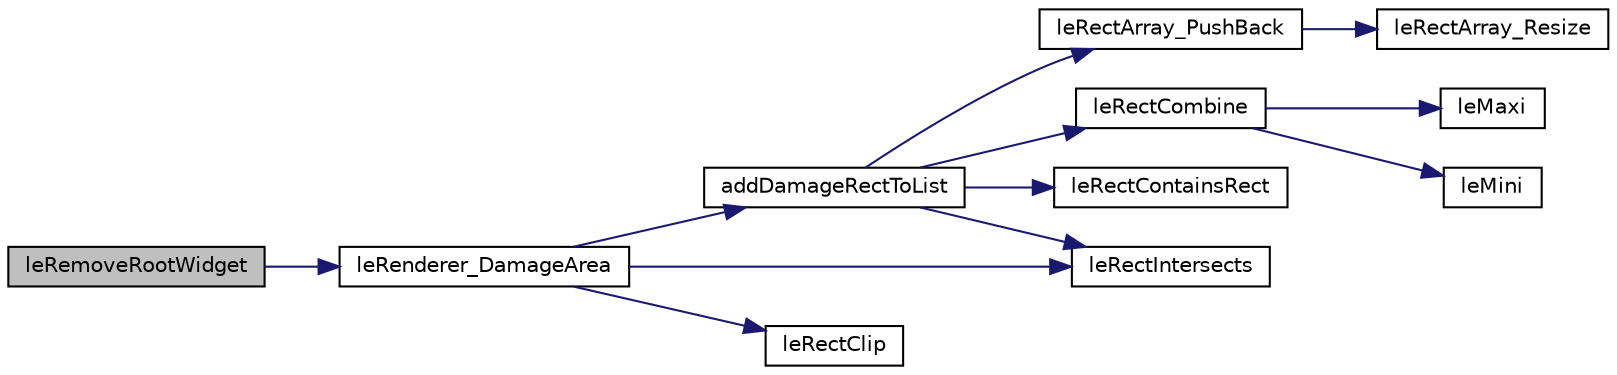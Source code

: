 digraph "leRemoveRootWidget"
{
 // LATEX_PDF_SIZE
  edge [fontname="Helvetica",fontsize="10",labelfontname="Helvetica",labelfontsize="10"];
  node [fontname="Helvetica",fontsize="10",shape=record];
  rankdir="LR";
  Node1 [label="leRemoveRootWidget",height=0.2,width=0.4,color="black", fillcolor="grey75", style="filled", fontcolor="black",tooltip=" "];
  Node1 -> Node2 [color="midnightblue",fontsize="10",style="solid",fontname="Helvetica"];
  Node2 [label="leRenderer_DamageArea",height=0.2,width=0.4,color="black", fillcolor="white", style="filled",URL="$legato__renderer_8c.html#a770f9b81872402ad606748cc26c5647b",tooltip=" "];
  Node2 -> Node3 [color="midnightblue",fontsize="10",style="solid",fontname="Helvetica"];
  Node3 [label="addDamageRectToList",height=0.2,width=0.4,color="black", fillcolor="white", style="filled",URL="$legato__renderer_8c.html#aacff61f67b6e642ceef1a959905b90f9",tooltip=" "];
  Node3 -> Node4 [color="midnightblue",fontsize="10",style="solid",fontname="Helvetica"];
  Node4 [label="leRectArray_PushBack",height=0.2,width=0.4,color="black", fillcolor="white", style="filled",URL="$legato__rectarray_8c.html#a1924fab32033596292d6a683ef16b118",tooltip=" "];
  Node4 -> Node5 [color="midnightblue",fontsize="10",style="solid",fontname="Helvetica"];
  Node5 [label="leRectArray_Resize",height=0.2,width=0.4,color="black", fillcolor="white", style="filled",URL="$legato__rectarray_8c.html#a6123326d02489c988cf6eabc17c04d71",tooltip=" "];
  Node3 -> Node6 [color="midnightblue",fontsize="10",style="solid",fontname="Helvetica"];
  Node6 [label="leRectCombine",height=0.2,width=0.4,color="black", fillcolor="white", style="filled",URL="$legato__rect_8c.html#a534b1791548521c3b921bde50afcc147",tooltip=" "];
  Node6 -> Node7 [color="midnightblue",fontsize="10",style="solid",fontname="Helvetica"];
  Node7 [label="leMaxi",height=0.2,width=0.4,color="black", fillcolor="white", style="filled",URL="$legato__math_8c.html#ad18906fa6b720a0b645b678857ceff36",tooltip=" "];
  Node6 -> Node8 [color="midnightblue",fontsize="10",style="solid",fontname="Helvetica"];
  Node8 [label="leMini",height=0.2,width=0.4,color="black", fillcolor="white", style="filled",URL="$legato__math_8c.html#a95b7ddc3938ddbfb90bc1a99268c2c8e",tooltip=" "];
  Node3 -> Node9 [color="midnightblue",fontsize="10",style="solid",fontname="Helvetica"];
  Node9 [label="leRectContainsRect",height=0.2,width=0.4,color="black", fillcolor="white", style="filled",URL="$legato__rect_8c.html#ab6d15071824a10441f7d84399b20c275",tooltip=" "];
  Node3 -> Node10 [color="midnightblue",fontsize="10",style="solid",fontname="Helvetica"];
  Node10 [label="leRectIntersects",height=0.2,width=0.4,color="black", fillcolor="white", style="filled",URL="$legato__rect_8c.html#a3ae2e8d6ed6a3a5af11b9273fb02195d",tooltip=" "];
  Node2 -> Node11 [color="midnightblue",fontsize="10",style="solid",fontname="Helvetica"];
  Node11 [label="leRectClip",height=0.2,width=0.4,color="black", fillcolor="white", style="filled",URL="$legato__rect_8c.html#ac19d2a378a0bed1eb149afa2c07256be",tooltip=" "];
  Node2 -> Node10 [color="midnightblue",fontsize="10",style="solid",fontname="Helvetica"];
}
